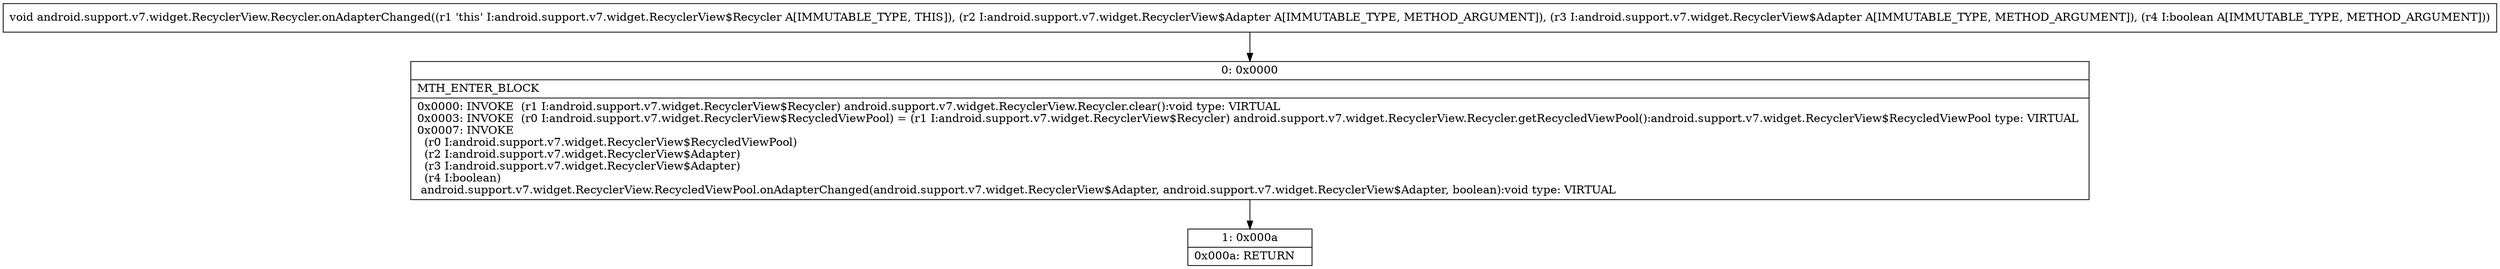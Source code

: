 digraph "CFG forandroid.support.v7.widget.RecyclerView.Recycler.onAdapterChanged(Landroid\/support\/v7\/widget\/RecyclerView$Adapter;Landroid\/support\/v7\/widget\/RecyclerView$Adapter;Z)V" {
Node_0 [shape=record,label="{0\:\ 0x0000|MTH_ENTER_BLOCK\l|0x0000: INVOKE  (r1 I:android.support.v7.widget.RecyclerView$Recycler) android.support.v7.widget.RecyclerView.Recycler.clear():void type: VIRTUAL \l0x0003: INVOKE  (r0 I:android.support.v7.widget.RecyclerView$RecycledViewPool) = (r1 I:android.support.v7.widget.RecyclerView$Recycler) android.support.v7.widget.RecyclerView.Recycler.getRecycledViewPool():android.support.v7.widget.RecyclerView$RecycledViewPool type: VIRTUAL \l0x0007: INVOKE  \l  (r0 I:android.support.v7.widget.RecyclerView$RecycledViewPool)\l  (r2 I:android.support.v7.widget.RecyclerView$Adapter)\l  (r3 I:android.support.v7.widget.RecyclerView$Adapter)\l  (r4 I:boolean)\l android.support.v7.widget.RecyclerView.RecycledViewPool.onAdapterChanged(android.support.v7.widget.RecyclerView$Adapter, android.support.v7.widget.RecyclerView$Adapter, boolean):void type: VIRTUAL \l}"];
Node_1 [shape=record,label="{1\:\ 0x000a|0x000a: RETURN   \l}"];
MethodNode[shape=record,label="{void android.support.v7.widget.RecyclerView.Recycler.onAdapterChanged((r1 'this' I:android.support.v7.widget.RecyclerView$Recycler A[IMMUTABLE_TYPE, THIS]), (r2 I:android.support.v7.widget.RecyclerView$Adapter A[IMMUTABLE_TYPE, METHOD_ARGUMENT]), (r3 I:android.support.v7.widget.RecyclerView$Adapter A[IMMUTABLE_TYPE, METHOD_ARGUMENT]), (r4 I:boolean A[IMMUTABLE_TYPE, METHOD_ARGUMENT])) }"];
MethodNode -> Node_0;
Node_0 -> Node_1;
}

